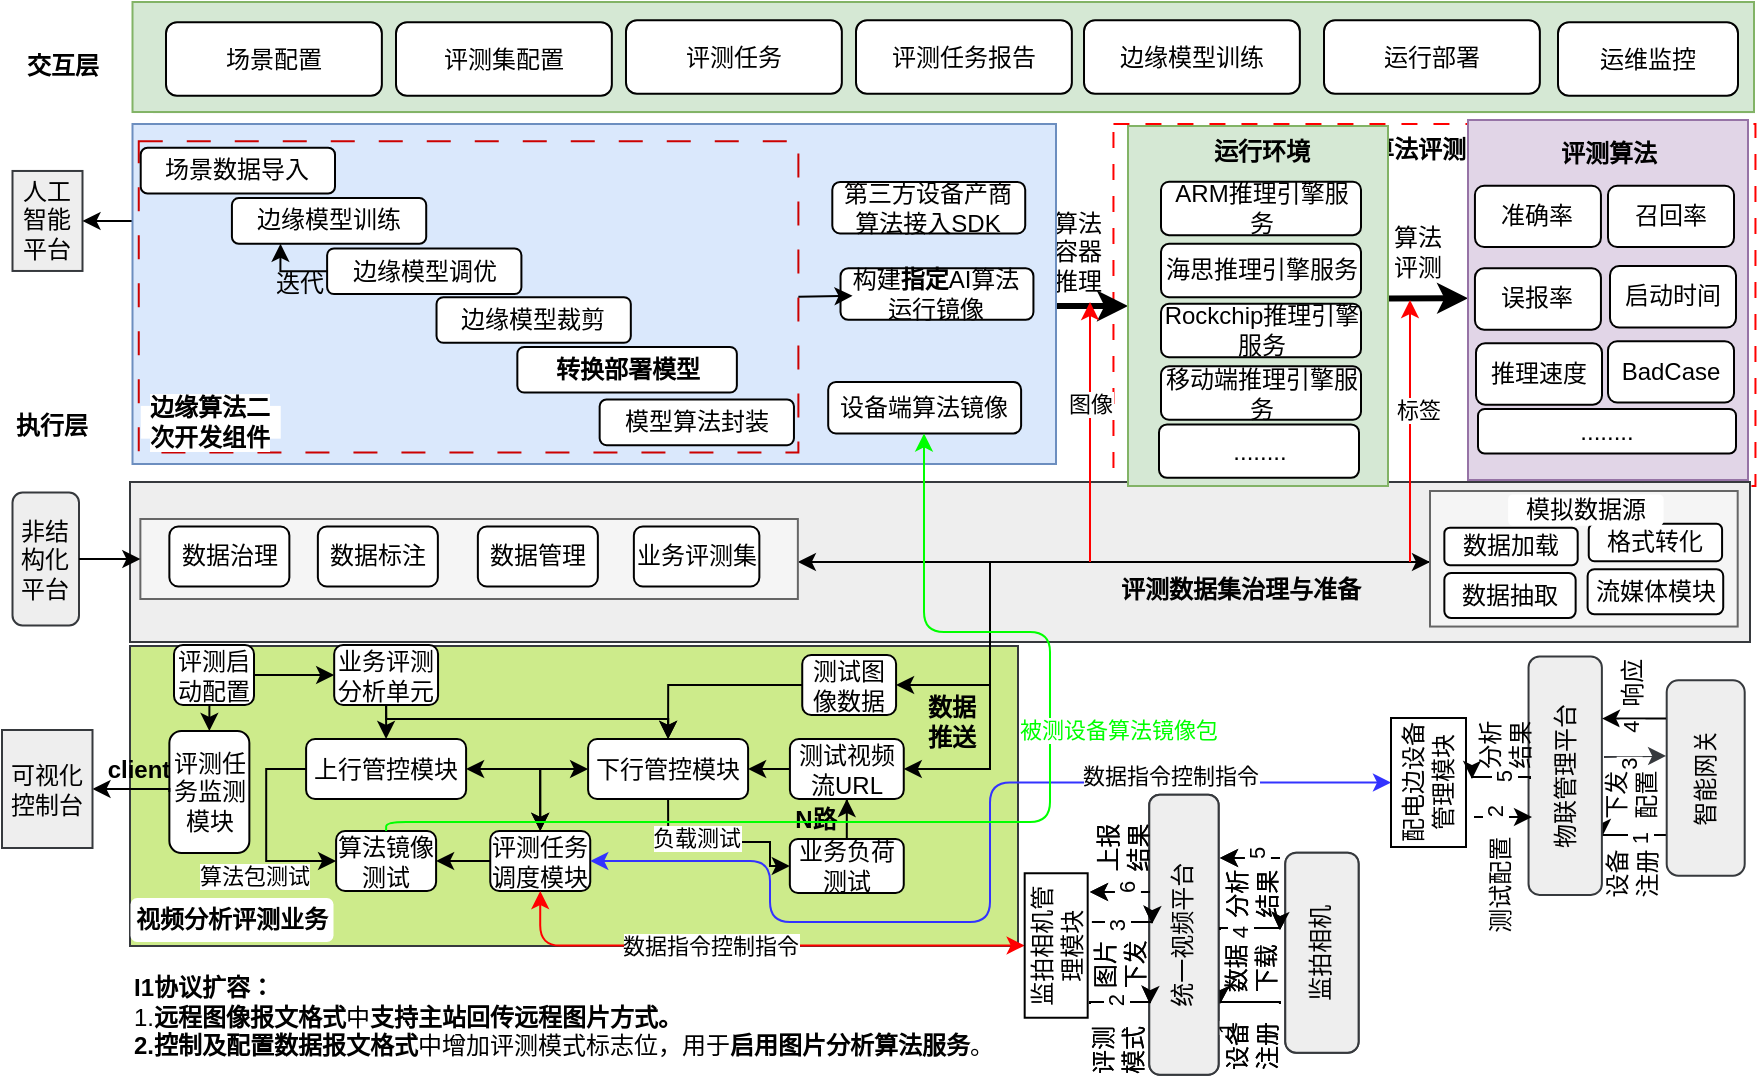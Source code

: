 <mxfile version="21.4.0" type="github">
  <diagram name="Page-1" id="BjMEe_yQTuDNnZiERD-y">
    <mxGraphModel dx="1091" dy="543" grid="1" gridSize="10" guides="1" tooltips="1" connect="1" arrows="1" fold="1" page="1" pageScale="1" pageWidth="827" pageHeight="1169" math="0" shadow="0">
      <root>
        <mxCell id="0" />
        <mxCell id="1" parent="0" />
        <mxCell id="9P_XUEUad1VfOH1WSr98-251" value="" style="group" vertex="1" connectable="0" parent="1">
          <mxGeometry x="16" y="40" width="876.73" height="539" as="geometry" />
        </mxCell>
        <mxCell id="9P_XUEUad1VfOH1WSr98-150" value="" style="rounded=0;whiteSpace=wrap;html=1;dashed=1;dashPattern=8 8;fillColor=none;strokeColor=#FF0000;gradientColor=#b3b3b3;container=0;" vertex="1" parent="9P_XUEUad1VfOH1WSr98-251">
          <mxGeometry x="555.73" y="61" width="321" height="181" as="geometry" />
        </mxCell>
        <mxCell id="9P_XUEUad1VfOH1WSr98-208" value="" style="rounded=0;whiteSpace=wrap;html=1;fillColor=#cdeb8b;strokeColor=#36393d;container=0;" vertex="1" parent="9P_XUEUad1VfOH1WSr98-251">
          <mxGeometry x="64" y="322" width="444" height="150" as="geometry" />
        </mxCell>
        <mxCell id="9P_XUEUad1VfOH1WSr98-152" value="&lt;b style=&quot;border-color: var(--border-color);&quot;&gt;执行层&lt;/b&gt;" style="rounded=0;whiteSpace=wrap;html=1;strokeColor=none;container=0;" vertex="1" parent="9P_XUEUad1VfOH1WSr98-251">
          <mxGeometry x="5.25" y="163" width="40" height="97" as="geometry" />
        </mxCell>
        <mxCell id="9P_XUEUad1VfOH1WSr98-4" value="" style="rounded=0;whiteSpace=wrap;html=1;fillColor=#eeeeee;strokeColor=#36393d;container=0;" vertex="1" parent="9P_XUEUad1VfOH1WSr98-251">
          <mxGeometry x="64" y="240" width="810" height="80" as="geometry" />
        </mxCell>
        <mxCell id="9P_XUEUad1VfOH1WSr98-5" value="" style="rounded=0;whiteSpace=wrap;html=1;fillColor=none;container=0;" vertex="1" parent="9P_XUEUad1VfOH1WSr98-251">
          <mxGeometry x="76" y="0.01" width="800" height="55" as="geometry" />
        </mxCell>
        <mxCell id="9P_XUEUad1VfOH1WSr98-6" value="&lt;b&gt;交互层&lt;/b&gt;" style="rounded=0;whiteSpace=wrap;html=1;strokeColor=none;container=0;" vertex="1" parent="9P_XUEUad1VfOH1WSr98-251">
          <mxGeometry x="5.25" y="9.17" width="51" height="45" as="geometry" />
        </mxCell>
        <mxCell id="9P_XUEUad1VfOH1WSr98-7" value="" style="group;fillColor=#d5e8d4;strokeColor=#82b366;container=0;" vertex="1" connectable="0" parent="9P_XUEUad1VfOH1WSr98-251">
          <mxGeometry x="65.25" width="810.75" height="55.01" as="geometry" />
        </mxCell>
        <mxCell id="9P_XUEUad1VfOH1WSr98-8" value="场景配置" style="rounded=1;whiteSpace=wrap;html=1;container=0;" vertex="1" parent="9P_XUEUad1VfOH1WSr98-251">
          <mxGeometry x="82.004" y="10.167" width="107.925" height="36.667" as="geometry" />
        </mxCell>
        <mxCell id="9P_XUEUad1VfOH1WSr98-9" value="评测集配置" style="rounded=1;whiteSpace=wrap;html=1;container=0;" vertex="1" parent="9P_XUEUad1VfOH1WSr98-251">
          <mxGeometry x="197.0" y="10.167" width="107.925" height="36.667" as="geometry" />
        </mxCell>
        <mxCell id="9P_XUEUad1VfOH1WSr98-10" value="评测任务" style="rounded=1;whiteSpace=wrap;html=1;container=0;" vertex="1" parent="9P_XUEUad1VfOH1WSr98-251">
          <mxGeometry x="311.996" y="9.167" width="107.925" height="36.667" as="geometry" />
        </mxCell>
        <mxCell id="9P_XUEUad1VfOH1WSr98-11" value="评测任务报告" style="rounded=1;whiteSpace=wrap;html=1;container=0;" vertex="1" parent="9P_XUEUad1VfOH1WSr98-251">
          <mxGeometry x="427.003" y="9.167" width="107.925" height="36.667" as="geometry" />
        </mxCell>
        <mxCell id="9P_XUEUad1VfOH1WSr98-12" value="运行部署" style="rounded=1;whiteSpace=wrap;html=1;container=0;" vertex="1" parent="9P_XUEUad1VfOH1WSr98-251">
          <mxGeometry x="661.003" y="9.167" width="107.925" height="36.667" as="geometry" />
        </mxCell>
        <mxCell id="9P_XUEUad1VfOH1WSr98-13" value="边缘模型训练" style="rounded=1;whiteSpace=wrap;html=1;container=0;" vertex="1" parent="9P_XUEUad1VfOH1WSr98-251">
          <mxGeometry x="541.003" y="9.167" width="107.925" height="36.667" as="geometry" />
        </mxCell>
        <mxCell id="9P_XUEUad1VfOH1WSr98-14" value="运维监控" style="rounded=1;whiteSpace=wrap;html=1;container=0;" vertex="1" parent="9P_XUEUad1VfOH1WSr98-251">
          <mxGeometry x="778" y="10.17" width="90" height="36.67" as="geometry" />
        </mxCell>
        <mxCell id="9P_XUEUad1VfOH1WSr98-25" value="" style="group;fillColor=#d5e8d4;strokeColor=#82b366;fillStyle=auto;movable=1;resizable=1;rotatable=1;deletable=1;editable=1;locked=0;connectable=1;container=0;" vertex="1" connectable="0" parent="9P_XUEUad1VfOH1WSr98-251">
          <mxGeometry x="733" y="59" width="140" height="180" as="geometry" />
        </mxCell>
        <mxCell id="9P_XUEUad1VfOH1WSr98-35" value="" style="endArrow=classic;html=1;rounded=0;entryX=0;entryY=0.445;entryDx=0;entryDy=0;strokeWidth=3;entryPerimeter=0;exitX=0.998;exitY=0.429;exitDx=0;exitDy=0;exitPerimeter=0;" edge="1" parent="9P_XUEUad1VfOH1WSr98-251">
          <mxGeometry width="50" height="50" relative="1" as="geometry">
            <mxPoint x="692.74" y="148.22" as="sourcePoint" />
            <mxPoint x="733" y="148.1" as="targetPoint" />
          </mxGeometry>
        </mxCell>
        <mxCell id="9P_XUEUad1VfOH1WSr98-36" value="" style="endArrow=classic;html=1;rounded=0;entryX=0;entryY=0.5;entryDx=0;entryDy=0;strokeWidth=3;" edge="1" parent="9P_XUEUad1VfOH1WSr98-251" target="9P_XUEUad1VfOH1WSr98-18">
          <mxGeometry width="50" height="50" relative="1" as="geometry">
            <mxPoint x="523" y="152" as="sourcePoint" />
            <mxPoint x="563" y="145.71" as="targetPoint" />
          </mxGeometry>
        </mxCell>
        <mxCell id="9P_XUEUad1VfOH1WSr98-54" value="算法评测" style="text;html=1;strokeColor=none;fillColor=none;align=center;verticalAlign=middle;whiteSpace=wrap;rounded=0;container=0;" vertex="1" parent="9P_XUEUad1VfOH1WSr98-251">
          <mxGeometry x="693" y="110" width="30" height="29" as="geometry" />
        </mxCell>
        <mxCell id="9P_XUEUad1VfOH1WSr98-56" value="人工智能平台" style="rounded=0;whiteSpace=wrap;html=1;fillColor=#eeeeee;strokeColor=#36393d;container=0;" vertex="1" parent="9P_XUEUad1VfOH1WSr98-251">
          <mxGeometry x="5.25" y="84.48" width="35" height="50" as="geometry" />
        </mxCell>
        <mxCell id="9P_XUEUad1VfOH1WSr98-57" style="edgeStyle=orthogonalEdgeStyle;rounded=0;orthogonalLoop=1;jettySize=auto;html=1;exitX=0;exitY=0.5;exitDx=0;exitDy=0;startArrow=classic;startFill=1;" edge="1" parent="9P_XUEUad1VfOH1WSr98-251" source="9P_XUEUad1VfOH1WSr98-42" target="9P_XUEUad1VfOH1WSr98-56">
          <mxGeometry relative="1" as="geometry" />
        </mxCell>
        <mxCell id="9P_XUEUad1VfOH1WSr98-58" value="视频分析评测业务" style="rounded=1;whiteSpace=wrap;html=1;strokeColor=none;fontStyle=1;container=0;" vertex="1" parent="9P_XUEUad1VfOH1WSr98-251">
          <mxGeometry x="64.25" y="448" width="101.5" height="22" as="geometry" />
        </mxCell>
        <mxCell id="9P_XUEUad1VfOH1WSr98-77" value="测试图像数据" style="rounded=1;whiteSpace=wrap;html=1;container=0;" vertex="1" parent="9P_XUEUad1VfOH1WSr98-251">
          <mxGeometry x="400.12" y="326.5" width="46.92" height="30" as="geometry" />
        </mxCell>
        <mxCell id="9P_XUEUad1VfOH1WSr98-78" value="测试视频流URL" style="rounded=1;whiteSpace=wrap;html=1;container=0;" vertex="1" parent="9P_XUEUad1VfOH1WSr98-251">
          <mxGeometry x="393.96" y="368.5" width="56.92" height="30" as="geometry" />
        </mxCell>
        <mxCell id="9P_XUEUad1VfOH1WSr98-79" value="业务评测分析单元" style="rounded=1;whiteSpace=wrap;html=1;container=0;" vertex="1" parent="9P_XUEUad1VfOH1WSr98-251">
          <mxGeometry x="166.09" y="321.5" width="51.93" height="30" as="geometry" />
        </mxCell>
        <mxCell id="9P_XUEUad1VfOH1WSr98-80" value="上行管控模块" style="rounded=1;whiteSpace=wrap;html=1;container=0;" vertex="1" parent="9P_XUEUad1VfOH1WSr98-251">
          <mxGeometry x="152.05" y="368.5" width="80" height="30" as="geometry" />
        </mxCell>
        <mxCell id="9P_XUEUad1VfOH1WSr98-81" style="edgeStyle=orthogonalEdgeStyle;rounded=0;orthogonalLoop=1;jettySize=auto;html=1;exitX=0.5;exitY=1;exitDx=0;exitDy=0;entryX=0.5;entryY=0;entryDx=0;entryDy=0;" edge="1" parent="9P_XUEUad1VfOH1WSr98-251" source="9P_XUEUad1VfOH1WSr98-79" target="9P_XUEUad1VfOH1WSr98-80">
          <mxGeometry relative="1" as="geometry" />
        </mxCell>
        <mxCell id="9P_XUEUad1VfOH1WSr98-82" value="下行管控模块" style="rounded=1;whiteSpace=wrap;html=1;container=0;" vertex="1" parent="9P_XUEUad1VfOH1WSr98-251">
          <mxGeometry x="293.05" y="368.5" width="80" height="30" as="geometry" />
        </mxCell>
        <mxCell id="9P_XUEUad1VfOH1WSr98-83" style="edgeStyle=orthogonalEdgeStyle;rounded=0;orthogonalLoop=1;jettySize=auto;html=1;exitX=0;exitY=0.5;exitDx=0;exitDy=0;entryX=0.5;entryY=0;entryDx=0;entryDy=0;" edge="1" parent="9P_XUEUad1VfOH1WSr98-251" source="9P_XUEUad1VfOH1WSr98-77" target="9P_XUEUad1VfOH1WSr98-82">
          <mxGeometry relative="1" as="geometry" />
        </mxCell>
        <mxCell id="9P_XUEUad1VfOH1WSr98-84" style="edgeStyle=orthogonalEdgeStyle;rounded=0;orthogonalLoop=1;jettySize=auto;html=1;entryX=1;entryY=0.5;entryDx=0;entryDy=0;" edge="1" parent="9P_XUEUad1VfOH1WSr98-251" source="9P_XUEUad1VfOH1WSr98-78" target="9P_XUEUad1VfOH1WSr98-82">
          <mxGeometry relative="1" as="geometry" />
        </mxCell>
        <mxCell id="9P_XUEUad1VfOH1WSr98-85" style="edgeStyle=orthogonalEdgeStyle;rounded=0;orthogonalLoop=1;jettySize=auto;html=1;entryX=0.5;entryY=0;entryDx=0;entryDy=0;exitX=0.5;exitY=1;exitDx=0;exitDy=0;" edge="1" parent="9P_XUEUad1VfOH1WSr98-251" source="9P_XUEUad1VfOH1WSr98-79" target="9P_XUEUad1VfOH1WSr98-82">
          <mxGeometry relative="1" as="geometry">
            <mxPoint x="176.12" y="348.5" as="sourcePoint" />
            <Array as="points">
              <mxPoint x="192.12" y="358.5" />
              <mxPoint x="333.12" y="358.5" />
            </Array>
          </mxGeometry>
        </mxCell>
        <mxCell id="9P_XUEUad1VfOH1WSr98-88" value="评测任务调度模块" style="rounded=1;whiteSpace=wrap;html=1;container=0;" vertex="1" parent="9P_XUEUad1VfOH1WSr98-251">
          <mxGeometry x="244.12" y="414.5" width="50" height="30" as="geometry" />
        </mxCell>
        <mxCell id="9P_XUEUad1VfOH1WSr98-89" style="edgeStyle=orthogonalEdgeStyle;rounded=0;orthogonalLoop=1;jettySize=auto;html=1;exitX=1;exitY=0.5;exitDx=0;exitDy=0;entryX=0.5;entryY=0;entryDx=0;entryDy=0;startArrow=classic;startFill=1;" edge="1" parent="9P_XUEUad1VfOH1WSr98-251" source="9P_XUEUad1VfOH1WSr98-80" target="9P_XUEUad1VfOH1WSr98-88">
          <mxGeometry relative="1" as="geometry" />
        </mxCell>
        <mxCell id="9P_XUEUad1VfOH1WSr98-90" style="edgeStyle=orthogonalEdgeStyle;rounded=0;orthogonalLoop=1;jettySize=auto;html=1;exitX=0;exitY=0.5;exitDx=0;exitDy=0;entryX=0.5;entryY=0;entryDx=0;entryDy=0;startArrow=classic;startFill=1;" edge="1" parent="9P_XUEUad1VfOH1WSr98-251" source="9P_XUEUad1VfOH1WSr98-82" target="9P_XUEUad1VfOH1WSr98-88">
          <mxGeometry relative="1" as="geometry">
            <mxPoint x="264.12" y="398.5" as="targetPoint" />
          </mxGeometry>
        </mxCell>
        <mxCell id="9P_XUEUad1VfOH1WSr98-91" style="edgeStyle=orthogonalEdgeStyle;rounded=0;orthogonalLoop=1;jettySize=auto;html=1;entryX=0;entryY=0.5;entryDx=0;entryDy=0;" edge="1" parent="9P_XUEUad1VfOH1WSr98-251" source="9P_XUEUad1VfOH1WSr98-92" target="9P_XUEUad1VfOH1WSr98-79">
          <mxGeometry relative="1" as="geometry" />
        </mxCell>
        <mxCell id="9P_XUEUad1VfOH1WSr98-92" value="评测启动配置" style="rounded=1;whiteSpace=wrap;html=1;container=0;" vertex="1" parent="9P_XUEUad1VfOH1WSr98-251">
          <mxGeometry x="86" y="321.5" width="40" height="30" as="geometry" />
        </mxCell>
        <mxCell id="9P_XUEUad1VfOH1WSr98-102" value="&lt;b&gt;数据推送&lt;/b&gt;" style="text;html=1;strokeColor=none;fillColor=none;align=center;verticalAlign=middle;whiteSpace=wrap;rounded=0;container=0;" vertex="1" parent="9P_XUEUad1VfOH1WSr98-251">
          <mxGeometry x="460.63" y="344.5" width="28" height="30" as="geometry" />
        </mxCell>
        <mxCell id="9P_XUEUad1VfOH1WSr98-103" style="edgeStyle=orthogonalEdgeStyle;rounded=0;orthogonalLoop=1;jettySize=auto;html=1;exitX=1;exitY=0.5;exitDx=0;exitDy=0;entryX=1;entryY=0.5;entryDx=0;entryDy=0;" edge="1" parent="9P_XUEUad1VfOH1WSr98-251" source="9P_XUEUad1VfOH1WSr98-80" target="9P_XUEUad1VfOH1WSr98-80">
          <mxGeometry relative="1" as="geometry" />
        </mxCell>
        <mxCell id="9P_XUEUad1VfOH1WSr98-106" style="edgeStyle=orthogonalEdgeStyle;rounded=0;orthogonalLoop=1;jettySize=auto;html=1;entryX=0.5;entryY=1;entryDx=0;entryDy=0;" edge="1" parent="9P_XUEUad1VfOH1WSr98-251" source="9P_XUEUad1VfOH1WSr98-107" target="9P_XUEUad1VfOH1WSr98-78">
          <mxGeometry relative="1" as="geometry" />
        </mxCell>
        <mxCell id="9P_XUEUad1VfOH1WSr98-107" value="业务负荷测试" style="rounded=1;whiteSpace=wrap;html=1;container=0;" vertex="1" parent="9P_XUEUad1VfOH1WSr98-251">
          <mxGeometry x="393.92" y="418.5" width="56.96" height="27" as="geometry" />
        </mxCell>
        <mxCell id="9P_XUEUad1VfOH1WSr98-244" style="edgeStyle=orthogonalEdgeStyle;rounded=0;orthogonalLoop=1;jettySize=auto;html=1;exitX=0.5;exitY=1;exitDx=0;exitDy=0;entryX=0;entryY=0.5;entryDx=0;entryDy=0;" edge="1" parent="9P_XUEUad1VfOH1WSr98-251" source="9P_XUEUad1VfOH1WSr98-82" target="9P_XUEUad1VfOH1WSr98-107">
          <mxGeometry relative="1" as="geometry">
            <Array as="points">
              <mxPoint x="333" y="420" />
              <mxPoint x="384" y="420" />
              <mxPoint x="384" y="432" />
            </Array>
          </mxGeometry>
        </mxCell>
        <mxCell id="9P_XUEUad1VfOH1WSr98-245" value="负载测试" style="edgeLabel;html=1;align=center;verticalAlign=middle;resizable=0;points=[];container=0;" vertex="1" connectable="0" parent="9P_XUEUad1VfOH1WSr98-244">
          <mxGeometry x="-0.226" relative="1" as="geometry">
            <mxPoint x="-1" y="-2" as="offset" />
          </mxGeometry>
        </mxCell>
        <mxCell id="9P_XUEUad1VfOH1WSr98-108" value="&lt;b&gt;N路&lt;/b&gt;" style="text;html=1;strokeColor=none;fillColor=none;align=center;verticalAlign=middle;whiteSpace=wrap;rounded=0;container=0;" vertex="1" parent="9P_XUEUad1VfOH1WSr98-251">
          <mxGeometry x="391.92" y="400.5" width="30" height="16" as="geometry" />
        </mxCell>
        <mxCell id="9P_XUEUad1VfOH1WSr98-109" value="评测任务监测模块" style="rounded=1;whiteSpace=wrap;html=1;container=0;" vertex="1" parent="9P_XUEUad1VfOH1WSr98-251">
          <mxGeometry x="83.68" y="364.5" width="40" height="61" as="geometry" />
        </mxCell>
        <mxCell id="9P_XUEUad1VfOH1WSr98-110" style="edgeStyle=orthogonalEdgeStyle;rounded=0;orthogonalLoop=1;jettySize=auto;html=1;exitX=0.5;exitY=1;exitDx=0;exitDy=0;entryX=0.5;entryY=0;entryDx=0;entryDy=0;" edge="1" parent="9P_XUEUad1VfOH1WSr98-251" source="9P_XUEUad1VfOH1WSr98-92" target="9P_XUEUad1VfOH1WSr98-109">
          <mxGeometry relative="1" as="geometry" />
        </mxCell>
        <mxCell id="9P_XUEUad1VfOH1WSr98-111" style="edgeStyle=orthogonalEdgeStyle;rounded=0;orthogonalLoop=1;jettySize=auto;html=1;exitX=1;exitY=0.5;exitDx=0;exitDy=0;entryX=0;entryY=0.5;entryDx=0;entryDy=0;startArrow=classic;startFill=1;endArrow=none;endFill=0;" edge="1" parent="9P_XUEUad1VfOH1WSr98-251" source="9P_XUEUad1VfOH1WSr98-112" target="9P_XUEUad1VfOH1WSr98-109">
          <mxGeometry relative="1" as="geometry" />
        </mxCell>
        <mxCell id="9P_XUEUad1VfOH1WSr98-112" value="可视化控制台" style="rounded=0;whiteSpace=wrap;html=1;fillColor=#eeeeee;strokeColor=#36393d;container=0;" vertex="1" parent="9P_XUEUad1VfOH1WSr98-251">
          <mxGeometry y="364" width="45.25" height="59" as="geometry" />
        </mxCell>
        <mxCell id="9P_XUEUad1VfOH1WSr98-113" value="&lt;b&gt;client&lt;/b&gt;" style="text;html=1;strokeColor=none;fillColor=none;align=center;verticalAlign=middle;whiteSpace=wrap;rounded=0;container=0;" vertex="1" parent="9P_XUEUad1VfOH1WSr98-251">
          <mxGeometry x="57" y="374.5" width="23" height="18" as="geometry" />
        </mxCell>
        <mxCell id="9P_XUEUad1VfOH1WSr98-115" value="非结构化平台" style="rounded=1;whiteSpace=wrap;html=1;fillColor=#eeeeee;strokeColor=#36393d;container=0;" vertex="1" parent="9P_XUEUad1VfOH1WSr98-251">
          <mxGeometry x="5.25" y="245.25" width="33.25" height="66.5" as="geometry" />
        </mxCell>
        <mxCell id="9P_XUEUad1VfOH1WSr98-173" style="edgeStyle=orthogonalEdgeStyle;rounded=0;orthogonalLoop=1;jettySize=auto;html=1;startArrow=classic;startFill=1;" edge="1" parent="9P_XUEUad1VfOH1WSr98-251" source="9P_XUEUad1VfOH1WSr98-116">
          <mxGeometry relative="1" as="geometry">
            <mxPoint x="714" y="280" as="targetPoint" />
            <Array as="points">
              <mxPoint x="714" y="280" />
            </Array>
          </mxGeometry>
        </mxCell>
        <mxCell id="9P_XUEUad1VfOH1WSr98-116" value="" style="rounded=0;whiteSpace=wrap;html=1;fillColor=#f5f5f5;fontColor=#333333;strokeColor=#666666;container=0;" vertex="1" parent="9P_XUEUad1VfOH1WSr98-251">
          <mxGeometry x="69.18" y="258.5" width="328.75" height="40" as="geometry" />
        </mxCell>
        <mxCell id="9P_XUEUad1VfOH1WSr98-168" style="edgeStyle=orthogonalEdgeStyle;rounded=0;orthogonalLoop=1;jettySize=auto;html=1;entryX=0;entryY=0.5;entryDx=0;entryDy=0;" edge="1" parent="9P_XUEUad1VfOH1WSr98-251" source="9P_XUEUad1VfOH1WSr98-115" target="9P_XUEUad1VfOH1WSr98-116">
          <mxGeometry relative="1" as="geometry" />
        </mxCell>
        <mxCell id="9P_XUEUad1VfOH1WSr98-118" value="数据治理" style="rounded=1;whiteSpace=wrap;html=1;strokeColor=default;container=0;" vertex="1" parent="9P_XUEUad1VfOH1WSr98-251">
          <mxGeometry x="83.68" y="262.25" width="60" height="30" as="geometry" />
        </mxCell>
        <mxCell id="9P_XUEUad1VfOH1WSr98-119" value="数据标注" style="rounded=1;whiteSpace=wrap;html=1;strokeColor=default;container=0;" vertex="1" parent="9P_XUEUad1VfOH1WSr98-251">
          <mxGeometry x="157.93" y="262.25" width="60" height="30" as="geometry" />
        </mxCell>
        <mxCell id="9P_XUEUad1VfOH1WSr98-120" value="业务评测集" style="rounded=1;whiteSpace=wrap;html=1;strokeColor=default;container=0;" vertex="1" parent="9P_XUEUad1VfOH1WSr98-251">
          <mxGeometry x="315.93" y="262.25" width="62.75" height="30" as="geometry" />
        </mxCell>
        <mxCell id="9P_XUEUad1VfOH1WSr98-121" value="数据管理" style="rounded=1;whiteSpace=wrap;html=1;strokeColor=default;container=0;" vertex="1" parent="9P_XUEUad1VfOH1WSr98-251">
          <mxGeometry x="237.93" y="262.25" width="60" height="30" as="geometry" />
        </mxCell>
        <mxCell id="9P_XUEUad1VfOH1WSr98-122" value="算法容器推理" style="text;html=1;strokeColor=none;fillColor=none;align=center;verticalAlign=middle;whiteSpace=wrap;rounded=0;container=0;" vertex="1" parent="9P_XUEUad1VfOH1WSr98-251">
          <mxGeometry x="523" y="110" width="30" height="29" as="geometry" />
        </mxCell>
        <mxCell id="9P_XUEUad1VfOH1WSr98-141" value="&lt;br style=&quot;border-color: var(--border-color); font-size: 11px;&quot;&gt;&lt;b&gt;I1协议扩容：&lt;br&gt;&lt;/b&gt;1.&lt;b&gt;远程图像报文格式&lt;/b&gt;中&lt;b&gt;支持主站回传远程图片方式。&lt;br&gt;2.控制及配置数据报文格式&lt;/b&gt;中增加评测模式标志位，用于&lt;b&gt;启用图片分析算法服务&lt;/b&gt;。" style="text;html=1;strokeColor=none;fillColor=none;align=left;verticalAlign=middle;whiteSpace=wrap;rounded=0;container=0;" vertex="1" parent="9P_XUEUad1VfOH1WSr98-251">
          <mxGeometry x="64" y="480" width="447" height="40" as="geometry" />
        </mxCell>
        <mxCell id="9P_XUEUad1VfOH1WSr98-151" value="算法评测" style="rounded=1;whiteSpace=wrap;html=1;strokeColor=none;fontStyle=1;container=0;" vertex="1" parent="9P_XUEUad1VfOH1WSr98-251">
          <mxGeometry x="662" y="63.48" width="92" height="21" as="geometry" />
        </mxCell>
        <mxCell id="9P_XUEUad1VfOH1WSr98-175" value="&lt;b&gt;评测数据集治理与准备&lt;/b&gt;" style="text;html=1;strokeColor=none;fillColor=none;align=center;verticalAlign=middle;whiteSpace=wrap;rounded=0;container=0;" vertex="1" parent="9P_XUEUad1VfOH1WSr98-251">
          <mxGeometry x="553" y="279" width="133" height="30.5" as="geometry" />
        </mxCell>
        <mxCell id="9P_XUEUad1VfOH1WSr98-177" style="edgeStyle=orthogonalEdgeStyle;rounded=0;orthogonalLoop=1;jettySize=auto;html=1;" edge="1" parent="9P_XUEUad1VfOH1WSr98-251" target="9P_XUEUad1VfOH1WSr98-77">
          <mxGeometry relative="1" as="geometry">
            <mxPoint x="704" y="280" as="sourcePoint" />
            <Array as="points">
              <mxPoint x="714" y="280" />
              <mxPoint x="494" y="280" />
              <mxPoint x="494" y="335" />
            </Array>
          </mxGeometry>
        </mxCell>
        <mxCell id="9P_XUEUad1VfOH1WSr98-179" style="edgeStyle=orthogonalEdgeStyle;rounded=0;orthogonalLoop=1;jettySize=auto;html=1;entryX=1;entryY=0.5;entryDx=0;entryDy=0;" edge="1" parent="9P_XUEUad1VfOH1WSr98-251" source="9P_XUEUad1VfOH1WSr98-4" target="9P_XUEUad1VfOH1WSr98-78">
          <mxGeometry relative="1" as="geometry">
            <mxPoint x="714" y="280" as="sourcePoint" />
            <Array as="points">
              <mxPoint x="494" y="383" />
            </Array>
          </mxGeometry>
        </mxCell>
        <mxCell id="9P_XUEUad1VfOH1WSr98-212" value="" style="endArrow=classic;html=1;rounded=0;strokeColor=#FF0000;" edge="1" parent="9P_XUEUad1VfOH1WSr98-251">
          <mxGeometry width="50" height="50" relative="1" as="geometry">
            <mxPoint x="544" y="280" as="sourcePoint" />
            <mxPoint x="544" y="150" as="targetPoint" />
          </mxGeometry>
        </mxCell>
        <mxCell id="9P_XUEUad1VfOH1WSr98-226" value="图像" style="edgeLabel;html=1;align=center;verticalAlign=middle;resizable=0;points=[];container=0;" vertex="1" connectable="0" parent="9P_XUEUad1VfOH1WSr98-212">
          <mxGeometry x="0.217" relative="1" as="geometry">
            <mxPoint as="offset" />
          </mxGeometry>
        </mxCell>
        <mxCell id="9P_XUEUad1VfOH1WSr98-223" value="" style="endArrow=classic;html=1;rounded=0;strokeColor=#FF0000;" edge="1" parent="9P_XUEUad1VfOH1WSr98-251">
          <mxGeometry width="50" height="50" relative="1" as="geometry">
            <mxPoint x="704" y="280" as="sourcePoint" />
            <mxPoint x="704" y="149" as="targetPoint" />
          </mxGeometry>
        </mxCell>
        <mxCell id="9P_XUEUad1VfOH1WSr98-225" value="标签" style="edgeLabel;html=1;align=center;verticalAlign=middle;resizable=0;points=[];container=0;" vertex="1" connectable="0" parent="9P_XUEUad1VfOH1WSr98-223">
          <mxGeometry x="0.419" relative="1" as="geometry">
            <mxPoint x="4" y="17" as="offset" />
          </mxGeometry>
        </mxCell>
        <mxCell id="9P_XUEUad1VfOH1WSr98-232" style="edgeStyle=orthogonalEdgeStyle;rounded=1;orthogonalLoop=1;jettySize=auto;html=1;exitX=0.5;exitY=0;exitDx=0;exitDy=0;entryX=0.5;entryY=1;entryDx=0;entryDy=0;startArrow=classic;startFill=1;strokeColor=#FF0000;" edge="1" parent="9P_XUEUad1VfOH1WSr98-251" source="9P_XUEUad1VfOH1WSr98-169" target="9P_XUEUad1VfOH1WSr98-88">
          <mxGeometry relative="1" as="geometry" />
        </mxCell>
        <mxCell id="9P_XUEUad1VfOH1WSr98-248" value="数据指令控制指令" style="edgeLabel;html=1;align=center;verticalAlign=middle;resizable=0;points=[];container=0;" vertex="1" connectable="0" parent="9P_XUEUad1VfOH1WSr98-232">
          <mxGeometry x="-0.015" y="2" relative="1" as="geometry">
            <mxPoint x="-25" y="-2" as="offset" />
          </mxGeometry>
        </mxCell>
        <mxCell id="9P_XUEUad1VfOH1WSr98-233" style="edgeStyle=orthogonalEdgeStyle;rounded=1;orthogonalLoop=1;jettySize=auto;html=1;exitX=0.5;exitY=0;exitDx=0;exitDy=0;entryX=1;entryY=0.5;entryDx=0;entryDy=0;startArrow=classic;startFill=1;strokeColor=#3333FF;" edge="1" parent="9P_XUEUad1VfOH1WSr98-251" source="9P_XUEUad1VfOH1WSr98-170" target="9P_XUEUad1VfOH1WSr98-88">
          <mxGeometry relative="1" as="geometry">
            <Array as="points">
              <mxPoint x="494" y="390" />
              <mxPoint x="494" y="460" />
              <mxPoint x="384" y="460" />
              <mxPoint x="384" y="430" />
            </Array>
          </mxGeometry>
        </mxCell>
        <mxCell id="9P_XUEUad1VfOH1WSr98-234" value="算法镜像测试" style="rounded=1;whiteSpace=wrap;html=1;container=0;" vertex="1" parent="9P_XUEUad1VfOH1WSr98-251">
          <mxGeometry x="167.05" y="414.5" width="50" height="30" as="geometry" />
        </mxCell>
        <mxCell id="9P_XUEUad1VfOH1WSr98-243" style="edgeStyle=orthogonalEdgeStyle;rounded=0;orthogonalLoop=1;jettySize=auto;html=1;exitX=0;exitY=0.5;exitDx=0;exitDy=0;entryX=0;entryY=0.5;entryDx=0;entryDy=0;" edge="1" parent="9P_XUEUad1VfOH1WSr98-251" source="9P_XUEUad1VfOH1WSr98-80" target="9P_XUEUad1VfOH1WSr98-234">
          <mxGeometry relative="1" as="geometry" />
        </mxCell>
        <mxCell id="9P_XUEUad1VfOH1WSr98-246" value="算法包测试" style="edgeLabel;html=1;align=center;verticalAlign=middle;resizable=0;points=[];container=0;" vertex="1" connectable="0" parent="9P_XUEUad1VfOH1WSr98-243">
          <mxGeometry x="-0.033" relative="1" as="geometry">
            <mxPoint x="-6" y="24" as="offset" />
          </mxGeometry>
        </mxCell>
        <mxCell id="9P_XUEUad1VfOH1WSr98-249" value="数据指令控制指令" style="edgeLabel;html=1;align=center;verticalAlign=middle;resizable=0;points=[];container=0;" vertex="1" connectable="0" parent="9P_XUEUad1VfOH1WSr98-251">
          <mxGeometry x="583.999" y="386.497" as="geometry" />
        </mxCell>
        <mxCell id="9P_XUEUad1VfOH1WSr98-235" style="edgeStyle=orthogonalEdgeStyle;rounded=0;orthogonalLoop=1;jettySize=auto;html=1;exitX=0;exitY=0.5;exitDx=0;exitDy=0;" edge="1" parent="9P_XUEUad1VfOH1WSr98-251" source="9P_XUEUad1VfOH1WSr98-88" target="9P_XUEUad1VfOH1WSr98-234">
          <mxGeometry relative="1" as="geometry" />
        </mxCell>
        <mxCell id="9P_XUEUad1VfOH1WSr98-18" value="" style="rounded=0;whiteSpace=wrap;html=1;fillColor=#d5e8d4;strokeColor=#82b366;container=0;" vertex="1" parent="9P_XUEUad1VfOH1WSr98-251">
          <mxGeometry x="563" y="62" width="130" height="180" as="geometry" />
        </mxCell>
        <mxCell id="9P_XUEUad1VfOH1WSr98-19" value="海思推理引擎服务" style="rounded=1;whiteSpace=wrap;html=1;container=0;" vertex="1" parent="9P_XUEUad1VfOH1WSr98-251">
          <mxGeometry x="579.5" y="120.916" width="100.0" height="26.684" as="geometry" />
        </mxCell>
        <mxCell id="9P_XUEUad1VfOH1WSr98-20" value="ARM推理引擎服务" style="rounded=1;whiteSpace=wrap;html=1;container=0;" vertex="1" parent="9P_XUEUad1VfOH1WSr98-251">
          <mxGeometry x="579.5" y="89.895" width="100.0" height="26.684" as="geometry" />
        </mxCell>
        <mxCell id="9P_XUEUad1VfOH1WSr98-21" value="Rockchip推理引擎服务" style="rounded=1;whiteSpace=wrap;html=1;container=0;" vertex="1" parent="9P_XUEUad1VfOH1WSr98-251">
          <mxGeometry x="579.5" y="150.937" width="100.0" height="26.684" as="geometry" />
        </mxCell>
        <mxCell id="9P_XUEUad1VfOH1WSr98-22" value="移动端推理引擎服务" style="rounded=1;whiteSpace=wrap;html=1;container=0;" vertex="1" parent="9P_XUEUad1VfOH1WSr98-251">
          <mxGeometry x="579.5" y="182.179" width="100.0" height="26.684" as="geometry" />
        </mxCell>
        <mxCell id="9P_XUEUad1VfOH1WSr98-23" value="........" style="rounded=1;whiteSpace=wrap;html=1;container=0;" vertex="1" parent="9P_XUEUad1VfOH1WSr98-251">
          <mxGeometry x="578.5" y="211.2" width="100.0" height="26.684" as="geometry" />
        </mxCell>
        <mxCell id="9P_XUEUad1VfOH1WSr98-24" value="&lt;b&gt;运行环境&lt;/b&gt;" style="text;html=1;strokeColor=none;fillColor=none;align=center;verticalAlign=middle;whiteSpace=wrap;rounded=0;container=0;movable=1;resizable=1;rotatable=1;deletable=1;editable=1;locked=0;connectable=1;" vertex="1" parent="9P_XUEUad1VfOH1WSr98-251">
          <mxGeometry x="593.62" y="59.89" width="71.75" height="30" as="geometry" />
        </mxCell>
        <mxCell id="9P_XUEUad1VfOH1WSr98-26" value="" style="group;fillColor=#e1d5e7;strokeColor=#9673a6;container=0;movable=1;resizable=1;rotatable=1;deletable=1;editable=1;locked=0;connectable=1;" vertex="1" connectable="0" parent="9P_XUEUad1VfOH1WSr98-251">
          <mxGeometry x="733" y="59" width="140" height="180" as="geometry" />
        </mxCell>
        <mxCell id="9P_XUEUad1VfOH1WSr98-27" value="&lt;b&gt;评测算法&lt;/b&gt;" style="text;html=1;strokeColor=none;fillColor=none;align=center;verticalAlign=middle;whiteSpace=wrap;rounded=0;container=0;movable=1;resizable=1;rotatable=1;deletable=1;editable=1;locked=0;connectable=1;" vertex="1" parent="9P_XUEUad1VfOH1WSr98-251">
          <mxGeometry x="764.75" y="60.059" width="76.5" height="31.765" as="geometry" />
        </mxCell>
        <mxCell id="9P_XUEUad1VfOH1WSr98-28" value="准确率" style="rounded=1;whiteSpace=wrap;html=1;container=0;movable=1;resizable=1;rotatable=1;deletable=1;editable=1;locked=0;connectable=1;" vertex="1" parent="9P_XUEUad1VfOH1WSr98-251">
          <mxGeometry x="736.47" y="91.824" width="63" height="30.706" as="geometry" />
        </mxCell>
        <mxCell id="9P_XUEUad1VfOH1WSr98-29" value="........" style="rounded=1;whiteSpace=wrap;html=1;container=0;movable=1;resizable=1;rotatable=1;deletable=1;editable=1;locked=0;connectable=1;" vertex="1" parent="9P_XUEUad1VfOH1WSr98-251">
          <mxGeometry x="738" y="203.455" width="129" height="22.235" as="geometry" />
        </mxCell>
        <mxCell id="9P_XUEUad1VfOH1WSr98-30" value="召回率" style="rounded=1;whiteSpace=wrap;html=1;container=0;movable=1;resizable=1;rotatable=1;deletable=1;editable=1;locked=0;connectable=1;" vertex="1" parent="9P_XUEUad1VfOH1WSr98-251">
          <mxGeometry x="803" y="91.824" width="63" height="30.706" as="geometry" />
        </mxCell>
        <mxCell id="9P_XUEUad1VfOH1WSr98-31" value="误报率" style="rounded=1;whiteSpace=wrap;html=1;container=0;movable=1;resizable=1;rotatable=1;deletable=1;editable=1;locked=0;connectable=1;" vertex="1" parent="9P_XUEUad1VfOH1WSr98-251">
          <mxGeometry x="736.47" y="133.118" width="63" height="30.706" as="geometry" />
        </mxCell>
        <mxCell id="9P_XUEUad1VfOH1WSr98-32" value="启动时间" style="rounded=1;whiteSpace=wrap;html=1;container=0;movable=1;resizable=1;rotatable=1;deletable=1;editable=1;locked=0;connectable=1;" vertex="1" parent="9P_XUEUad1VfOH1WSr98-251">
          <mxGeometry x="804" y="132.059" width="63" height="30.706" as="geometry" />
        </mxCell>
        <mxCell id="9P_XUEUad1VfOH1WSr98-33" value="推理速度" style="rounded=1;whiteSpace=wrap;html=1;container=0;movable=1;resizable=1;rotatable=1;deletable=1;editable=1;locked=0;connectable=1;" vertex="1" parent="9P_XUEUad1VfOH1WSr98-251">
          <mxGeometry x="737" y="170.632" width="63" height="30.706" as="geometry" />
        </mxCell>
        <mxCell id="9P_XUEUad1VfOH1WSr98-34" value="BadCase" style="rounded=1;whiteSpace=wrap;html=1;container=0;movable=1;resizable=1;rotatable=1;deletable=1;editable=1;locked=0;connectable=1;" vertex="1" parent="9P_XUEUad1VfOH1WSr98-251">
          <mxGeometry x="803" y="169.573" width="63" height="30.706" as="geometry" />
        </mxCell>
        <mxCell id="9P_XUEUad1VfOH1WSr98-38" value="" style="rounded=0;whiteSpace=wrap;html=1;fillColor=#dae8fc;strokeColor=#6c8ebf;container=0;" vertex="1" parent="9P_XUEUad1VfOH1WSr98-251">
          <mxGeometry x="65.25" y="61" width="461.75" height="170" as="geometry" />
        </mxCell>
        <mxCell id="9P_XUEUad1VfOH1WSr98-51" value="构建&lt;b&gt;指定&lt;/b&gt;AI算法运行镜像" style="rounded=1;whiteSpace=wrap;html=1;container=0;" vertex="1" parent="9P_XUEUad1VfOH1WSr98-251">
          <mxGeometry x="419.258" y="133.14" width="96.454" height="25.71" as="geometry" />
        </mxCell>
        <mxCell id="9P_XUEUad1VfOH1WSr98-52" value="第三方设备产商算法接入SDK" style="rounded=1;whiteSpace=wrap;html=1;container=0;" vertex="1" parent="9P_XUEUad1VfOH1WSr98-251">
          <mxGeometry x="415.154" y="90" width="96.454" height="25.71" as="geometry" />
        </mxCell>
        <mxCell id="9P_XUEUad1VfOH1WSr98-53" value="设备端算法镜像" style="rounded=1;whiteSpace=wrap;html=1;container=0;" vertex="1" parent="9P_XUEUad1VfOH1WSr98-251">
          <mxGeometry x="413.102" y="190" width="96.454" height="25.71" as="geometry" />
        </mxCell>
        <mxCell id="9P_XUEUad1VfOH1WSr98-237" style="edgeStyle=orthogonalEdgeStyle;rounded=1;orthogonalLoop=1;jettySize=auto;html=1;exitX=0.5;exitY=0;exitDx=0;exitDy=0;entryX=0.5;entryY=1;entryDx=0;entryDy=0;strokeColor=#00FF00;" edge="1" parent="9P_XUEUad1VfOH1WSr98-251" source="9P_XUEUad1VfOH1WSr98-234" target="9P_XUEUad1VfOH1WSr98-53">
          <mxGeometry relative="1" as="geometry">
            <Array as="points">
              <mxPoint x="192" y="410" />
              <mxPoint x="524" y="410" />
              <mxPoint x="524" y="315" />
              <mxPoint x="461" y="315" />
              <mxPoint x="461" y="216" />
            </Array>
          </mxGeometry>
        </mxCell>
        <mxCell id="9P_XUEUad1VfOH1WSr98-238" value="&lt;font color=&quot;#00ff00&quot;&gt;被测设备算法镜像包&lt;/font&gt;" style="edgeLabel;html=1;align=center;verticalAlign=middle;resizable=0;points=[];container=0;" vertex="1" connectable="0" parent="9P_XUEUad1VfOH1WSr98-237">
          <mxGeometry x="0.658" y="-1" relative="1" as="geometry">
            <mxPoint x="95" y="50" as="offset" />
          </mxGeometry>
        </mxCell>
        <mxCell id="9P_XUEUad1VfOH1WSr98-40" value="" style="rounded=0;whiteSpace=wrap;html=1;dashed=1;dashPattern=12 12;fillColor=none;fillStyle=auto;strokeColor=#CC0000;gradientColor=#97d077;container=0;" vertex="1" parent="9P_XUEUad1VfOH1WSr98-251">
          <mxGeometry x="68.379" y="69.58" width="329.814" height="155.71" as="geometry" />
        </mxCell>
        <mxCell id="9P_XUEUad1VfOH1WSr98-41" value="场景数据导入" style="rounded=1;whiteSpace=wrap;html=1;container=0;" vertex="1" parent="9P_XUEUad1VfOH1WSr98-251">
          <mxGeometry x="69.354" y="72.909" width="97.147" height="22.857" as="geometry" />
        </mxCell>
        <mxCell id="9P_XUEUad1VfOH1WSr98-42" value="边缘模型训练" style="rounded=1;whiteSpace=wrap;html=1;container=0;" vertex="1" parent="9P_XUEUad1VfOH1WSr98-251">
          <mxGeometry x="114.959" y="98.052" width="97.147" height="22.857" as="geometry" />
        </mxCell>
        <mxCell id="9P_XUEUad1VfOH1WSr98-43" style="edgeStyle=orthogonalEdgeStyle;rounded=0;orthogonalLoop=1;jettySize=auto;html=1;exitX=0;exitY=0.5;exitDx=0;exitDy=0;entryX=0.25;entryY=1;entryDx=0;entryDy=0;" edge="1" parent="9P_XUEUad1VfOH1WSr98-251" source="9P_XUEUad1VfOH1WSr98-44" target="9P_XUEUad1VfOH1WSr98-42">
          <mxGeometry relative="1" as="geometry" />
        </mxCell>
        <mxCell id="9P_XUEUad1VfOH1WSr98-44" value="边缘模型调优" style="rounded=1;whiteSpace=wrap;html=1;container=0;" vertex="1" parent="9P_XUEUad1VfOH1WSr98-251">
          <mxGeometry x="162.561" y="123.195" width="97.147" height="22.857" as="geometry" />
        </mxCell>
        <mxCell id="9P_XUEUad1VfOH1WSr98-45" value="边缘模型裁剪" style="rounded=1;whiteSpace=wrap;html=1;container=0;" vertex="1" parent="9P_XUEUad1VfOH1WSr98-251">
          <mxGeometry x="217.266" y="147.576" width="97.147" height="22.857" as="geometry" />
        </mxCell>
        <mxCell id="9P_XUEUad1VfOH1WSr98-46" value="模型算法封装" style="rounded=1;whiteSpace=wrap;html=1;container=0;" vertex="1" parent="9P_XUEUad1VfOH1WSr98-251">
          <mxGeometry x="298.832" y="198.719" width="97.147" height="22.857" as="geometry" />
        </mxCell>
        <mxCell id="9P_XUEUad1VfOH1WSr98-47" value="&lt;b&gt;转换部署模型&lt;/b&gt;" style="rounded=1;whiteSpace=wrap;html=1;container=0;" vertex="1" parent="9P_XUEUad1VfOH1WSr98-251">
          <mxGeometry x="257.672" y="172.44" width="109.758" height="22.86" as="geometry" />
        </mxCell>
        <mxCell id="9P_XUEUad1VfOH1WSr98-48" value="" style="endArrow=classic;html=1;rounded=0;exitX=1;exitY=0.5;exitDx=0;exitDy=0;" edge="1" parent="9P_XUEUad1VfOH1WSr98-251" source="9P_XUEUad1VfOH1WSr98-40">
          <mxGeometry width="50" height="50" relative="1" as="geometry">
            <mxPoint x="351.022" y="146.884" as="sourcePoint" />
            <mxPoint x="425.276" y="146.884" as="targetPoint" />
          </mxGeometry>
        </mxCell>
        <mxCell id="9P_XUEUad1VfOH1WSr98-49" value="迭代" style="text;html=1;strokeColor=none;fillColor=none;align=center;verticalAlign=middle;whiteSpace=wrap;rounded=0;container=0;" vertex="1" parent="9P_XUEUad1VfOH1WSr98-251">
          <mxGeometry x="130.582" y="133.87" width="35.914" height="13.71" as="geometry" />
        </mxCell>
        <mxCell id="9P_XUEUad1VfOH1WSr98-50" value="&lt;span style=&quot;background-color: rgb(255, 255, 255);&quot;&gt;边缘算法二次开发组件&lt;/span&gt;" style="text;html=1;strokeColor=none;fillColor=#FFFFFF;align=center;verticalAlign=middle;whiteSpace=wrap;rounded=0;fontStyle=1;container=0;" vertex="1" parent="9P_XUEUad1VfOH1WSr98-251">
          <mxGeometry x="69.354" y="201.95" width="70.001" height="16.39" as="geometry" />
        </mxCell>
        <mxCell id="9P_XUEUad1VfOH1WSr98-70" value="" style="rounded=0;whiteSpace=wrap;html=1;fillColor=#f5f5f5;fontColor=#333333;strokeColor=#666666;container=0;" vertex="1" parent="9P_XUEUad1VfOH1WSr98-251">
          <mxGeometry x="714" y="244.5" width="153.846" height="67.774" as="geometry" />
        </mxCell>
        <mxCell id="9P_XUEUad1VfOH1WSr98-71" value="数据加载" style="rounded=1;whiteSpace=wrap;html=1;container=0;" vertex="1" parent="9P_XUEUad1VfOH1WSr98-251">
          <mxGeometry x="721.179" y="262.838" width="66.667" height="18.754" as="geometry" />
        </mxCell>
        <mxCell id="9P_XUEUad1VfOH1WSr98-72" value="格式转化" style="rounded=1;whiteSpace=wrap;html=1;container=0;" vertex="1" parent="9P_XUEUad1VfOH1WSr98-251">
          <mxGeometry x="793.374" y="260.901" width="66.667" height="18.754" as="geometry" />
        </mxCell>
        <mxCell id="9P_XUEUad1VfOH1WSr98-73" value="数据抽取" style="rounded=1;whiteSpace=wrap;html=1;container=0;" vertex="1" parent="9P_XUEUad1VfOH1WSr98-251">
          <mxGeometry x="721.179" y="285.523" width="65.641" height="22.501" as="geometry" />
        </mxCell>
        <mxCell id="9P_XUEUad1VfOH1WSr98-75" value="流媒体模块" style="rounded=1;whiteSpace=wrap;html=1;container=0;" vertex="1" parent="9P_XUEUad1VfOH1WSr98-251">
          <mxGeometry x="792.81" y="283.586" width="67.805" height="22.501" as="geometry" />
        </mxCell>
        <mxCell id="9P_XUEUad1VfOH1WSr98-74" value="&lt;span style=&quot;background-color: rgb(255, 255, 255);&quot;&gt;模拟数据源&lt;/span&gt;" style="rounded=1;whiteSpace=wrap;html=1;strokeColor=none;fillColor=#FFFFFF;container=0;" vertex="1" parent="9P_XUEUad1VfOH1WSr98-251">
          <mxGeometry x="753.087" y="246.22" width="77.733" height="15.653" as="geometry" />
        </mxCell>
        <mxCell id="9P_XUEUad1VfOH1WSr98-169" value="监拍相机管理模块" style="rounded=0;whiteSpace=wrap;html=1;rotation=-90;container=0;" vertex="1" parent="9P_XUEUad1VfOH1WSr98-251">
          <mxGeometry x="490.97" y="456" width="72.24" height="31.5" as="geometry" />
        </mxCell>
        <mxCell id="9P_XUEUad1VfOH1WSr98-59" style="edgeStyle=orthogonalEdgeStyle;rounded=0;orthogonalLoop=1;jettySize=auto;html=1;exitX=0.5;exitY=0;exitDx=0;exitDy=0;entryX=0.5;entryY=1;entryDx=0;entryDy=0;startArrow=none;startFill=0;" edge="1" parent="9P_XUEUad1VfOH1WSr98-251">
          <mxGeometry relative="1" as="geometry">
            <mxPoint x="608.97" y="501" as="targetPoint" />
            <mxPoint x="638.97" y="501" as="sourcePoint" />
            <Array as="points">
              <mxPoint x="613.97" y="500" />
              <mxPoint x="613.97" y="500" />
            </Array>
          </mxGeometry>
        </mxCell>
        <mxCell id="9P_XUEUad1VfOH1WSr98-60" value="1" style="edgeLabel;html=1;align=center;verticalAlign=middle;resizable=0;points=[];rotation=-90;container=0;" vertex="1" connectable="0" parent="9P_XUEUad1VfOH1WSr98-59">
          <mxGeometry x="0.712" relative="1" as="geometry">
            <mxPoint x="-1" y="14" as="offset" />
          </mxGeometry>
        </mxCell>
        <mxCell id="9P_XUEUad1VfOH1WSr98-61" value="监拍相机" style="rounded=1;whiteSpace=wrap;html=1;fillColor=#eeeeee;strokeColor=#36393d;rotation=-90;container=0;" vertex="1" parent="9P_XUEUad1VfOH1WSr98-251">
          <mxGeometry x="609.97" y="457" width="100" height="36.66" as="geometry" />
        </mxCell>
        <mxCell id="9P_XUEUad1VfOH1WSr98-62" value="统一视频平台" style="rounded=1;whiteSpace=wrap;html=1;fillColor=#eeeeee;strokeColor=#36393d;rotation=-90;container=0;" vertex="1" parent="9P_XUEUad1VfOH1WSr98-251">
          <mxGeometry x="520.97" y="449" width="140" height="34.67" as="geometry" />
        </mxCell>
        <mxCell id="9P_XUEUad1VfOH1WSr98-63" style="edgeStyle=orthogonalEdgeStyle;rounded=0;orthogonalLoop=1;jettySize=auto;html=1;startArrow=classic;startFill=1;endArrow=none;endFill=0;" edge="1" parent="9P_XUEUad1VfOH1WSr98-251">
          <mxGeometry relative="1" as="geometry">
            <mxPoint x="543.97" y="501" as="targetPoint" />
            <mxPoint x="573.97" y="501" as="sourcePoint" />
            <Array as="points">
              <mxPoint x="553.97" y="500" />
              <mxPoint x="553.97" y="500" />
            </Array>
          </mxGeometry>
        </mxCell>
        <mxCell id="9P_XUEUad1VfOH1WSr98-64" value="2" style="edgeLabel;html=1;align=center;verticalAlign=middle;resizable=0;points=[];rotation=-90;container=0;" vertex="1" connectable="0" parent="9P_XUEUad1VfOH1WSr98-63">
          <mxGeometry x="0.158" relative="1" as="geometry">
            <mxPoint as="offset" />
          </mxGeometry>
        </mxCell>
        <mxCell id="9P_XUEUad1VfOH1WSr98-123" style="edgeStyle=orthogonalEdgeStyle;rounded=0;orthogonalLoop=1;jettySize=auto;html=1;exitX=0.5;exitY=0;exitDx=0;exitDy=0;entryX=0.5;entryY=1;entryDx=0;entryDy=0;startArrow=none;startFill=0;" edge="1" parent="9P_XUEUad1VfOH1WSr98-251">
          <mxGeometry relative="1" as="geometry">
            <mxPoint x="608.97" y="428" as="targetPoint" />
            <mxPoint x="638.97" y="428" as="sourcePoint" />
            <Array as="points">
              <mxPoint x="613.97" y="428" />
              <mxPoint x="613.97" y="428" />
            </Array>
          </mxGeometry>
        </mxCell>
        <mxCell id="9P_XUEUad1VfOH1WSr98-124" value="5" style="edgeLabel;html=1;align=center;verticalAlign=middle;resizable=0;points=[];rotation=-90;container=0;" vertex="1" connectable="0" parent="9P_XUEUad1VfOH1WSr98-123">
          <mxGeometry x="-0.186" relative="1" as="geometry">
            <mxPoint y="-2" as="offset" />
          </mxGeometry>
        </mxCell>
        <mxCell id="9P_XUEUad1VfOH1WSr98-125" style="edgeStyle=orthogonalEdgeStyle;rounded=0;orthogonalLoop=1;jettySize=auto;html=1;exitX=0.5;exitY=0;exitDx=0;exitDy=0;entryX=0.5;entryY=1;entryDx=0;entryDy=0;startArrow=classic;startFill=1;endArrow=none;endFill=0;" edge="1" parent="9P_XUEUad1VfOH1WSr98-251">
          <mxGeometry relative="1" as="geometry">
            <mxPoint x="608.97" y="464" as="targetPoint" />
            <mxPoint x="638.97" y="464" as="sourcePoint" />
            <Array as="points">
              <mxPoint x="623.97" y="463" />
              <mxPoint x="623.97" y="463" />
            </Array>
          </mxGeometry>
        </mxCell>
        <mxCell id="9P_XUEUad1VfOH1WSr98-126" value="4" style="edgeLabel;html=1;align=center;verticalAlign=middle;resizable=0;points=[];rotation=-90;container=0;" vertex="1" connectable="0" parent="9P_XUEUad1VfOH1WSr98-125">
          <mxGeometry x="0.34" relative="1" as="geometry">
            <mxPoint y="3" as="offset" />
          </mxGeometry>
        </mxCell>
        <mxCell id="9P_XUEUad1VfOH1WSr98-131" value="评测模式" style="text;html=1;strokeColor=none;fillColor=none;align=center;verticalAlign=middle;whiteSpace=wrap;rounded=0;rotation=-90;container=0;" vertex="1" parent="9P_XUEUad1VfOH1WSr98-251">
          <mxGeometry x="542.97" y="514" width="30" height="20" as="geometry" />
        </mxCell>
        <mxCell id="9P_XUEUad1VfOH1WSr98-132" value="设备注册" style="text;html=1;strokeColor=none;fillColor=none;align=center;verticalAlign=middle;whiteSpace=wrap;rounded=0;rotation=-90;container=0;" vertex="1" parent="9P_XUEUad1VfOH1WSr98-251">
          <mxGeometry x="609.97" y="512" width="30" height="20" as="geometry" />
        </mxCell>
        <mxCell id="9P_XUEUad1VfOH1WSr98-133" value="图片下发" style="text;html=1;strokeColor=none;fillColor=none;align=center;verticalAlign=middle;whiteSpace=wrap;rounded=0;rotation=-90;container=0;" vertex="1" parent="9P_XUEUad1VfOH1WSr98-251">
          <mxGeometry x="541.97" y="476" width="34.32" height="10" as="geometry" />
        </mxCell>
        <mxCell id="9P_XUEUad1VfOH1WSr98-134" value="数据下载" style="text;html=1;strokeColor=none;fillColor=none;align=center;verticalAlign=middle;whiteSpace=wrap;rounded=0;rotation=-90;container=0;" vertex="1" parent="9P_XUEUad1VfOH1WSr98-251">
          <mxGeometry x="609.97" y="475" width="29.2" height="16" as="geometry" />
        </mxCell>
        <mxCell id="9P_XUEUad1VfOH1WSr98-135" value="分析结果" style="text;html=1;strokeColor=none;fillColor=none;align=center;verticalAlign=middle;whiteSpace=wrap;rounded=0;rotation=-90;container=0;" vertex="1" parent="9P_XUEUad1VfOH1WSr98-251">
          <mxGeometry x="611.97" y="438" width="25.75" height="16" as="geometry" />
        </mxCell>
        <mxCell id="9P_XUEUad1VfOH1WSr98-136" style="edgeStyle=orthogonalEdgeStyle;rounded=0;orthogonalLoop=1;jettySize=auto;html=1;startArrow=none;startFill=0;endArrow=classic;endFill=1;" edge="1" parent="9P_XUEUad1VfOH1WSr98-251">
          <mxGeometry relative="1" as="geometry">
            <mxPoint x="543.97" y="445" as="targetPoint" />
            <mxPoint x="573.97" y="445" as="sourcePoint" />
          </mxGeometry>
        </mxCell>
        <mxCell id="9P_XUEUad1VfOH1WSr98-137" value="6" style="edgeLabel;html=1;align=center;verticalAlign=middle;resizable=0;points=[];rotation=-90;container=0;" vertex="1" connectable="0" parent="9P_XUEUad1VfOH1WSr98-136">
          <mxGeometry x="-0.2" relative="1" as="geometry">
            <mxPoint y="-2" as="offset" />
          </mxGeometry>
        </mxCell>
        <mxCell id="9P_XUEUad1VfOH1WSr98-138" style="edgeStyle=orthogonalEdgeStyle;rounded=0;orthogonalLoop=1;jettySize=auto;html=1;startArrow=classic;startFill=1;endArrow=none;endFill=0;" edge="1" parent="9P_XUEUad1VfOH1WSr98-251">
          <mxGeometry relative="1" as="geometry">
            <mxPoint x="544.97" y="460" as="targetPoint" />
            <mxPoint x="574.97" y="461" as="sourcePoint" />
            <Array as="points">
              <mxPoint x="554.97" y="460" />
              <mxPoint x="554.97" y="460" />
            </Array>
          </mxGeometry>
        </mxCell>
        <mxCell id="9P_XUEUad1VfOH1WSr98-139" value="3" style="edgeLabel;html=1;align=center;verticalAlign=middle;resizable=0;points=[];rotation=-90;container=0;" vertex="1" connectable="0" parent="9P_XUEUad1VfOH1WSr98-138">
          <mxGeometry x="0.239" relative="1" as="geometry">
            <mxPoint y="2" as="offset" />
          </mxGeometry>
        </mxCell>
        <mxCell id="9P_XUEUad1VfOH1WSr98-140" value="上报结果" style="text;html=1;strokeColor=none;fillColor=none;align=center;verticalAlign=middle;whiteSpace=wrap;rounded=0;rotation=-90;container=0;" vertex="1" parent="9P_XUEUad1VfOH1WSr98-251">
          <mxGeometry x="543.97" y="415" width="32.6" height="16" as="geometry" />
        </mxCell>
        <mxCell id="9P_XUEUad1VfOH1WSr98-184" style="edgeStyle=orthogonalEdgeStyle;rounded=0;orthogonalLoop=1;jettySize=auto;html=1;exitX=0.5;exitY=0;exitDx=0;exitDy=0;entryX=0.5;entryY=1;entryDx=0;entryDy=0;startArrow=none;startFill=0;" edge="1" parent="9P_XUEUad1VfOH1WSr98-251">
          <mxGeometry relative="1" as="geometry">
            <mxPoint x="608.97" y="501" as="targetPoint" />
            <mxPoint x="638.97" y="501" as="sourcePoint" />
            <Array as="points">
              <mxPoint x="613.97" y="500" />
              <mxPoint x="613.97" y="500" />
            </Array>
          </mxGeometry>
        </mxCell>
        <mxCell id="9P_XUEUad1VfOH1WSr98-185" value="1" style="edgeLabel;html=1;align=center;verticalAlign=middle;resizable=0;points=[];rotation=-90;container=0;" vertex="1" connectable="0" parent="9P_XUEUad1VfOH1WSr98-184">
          <mxGeometry x="0.712" relative="1" as="geometry">
            <mxPoint x="-1" y="14" as="offset" />
          </mxGeometry>
        </mxCell>
        <mxCell id="9P_XUEUad1VfOH1WSr98-186" value="监拍相机" style="rounded=1;whiteSpace=wrap;html=1;fillColor=#eeeeee;strokeColor=#36393d;rotation=-90;container=0;" vertex="1" parent="9P_XUEUad1VfOH1WSr98-251">
          <mxGeometry x="609.97" y="457" width="100" height="36.66" as="geometry" />
        </mxCell>
        <mxCell id="9P_XUEUad1VfOH1WSr98-187" value="统一视频平台" style="rounded=1;whiteSpace=wrap;html=1;fillColor=#eeeeee;strokeColor=#36393d;rotation=-90;container=0;" vertex="1" parent="9P_XUEUad1VfOH1WSr98-251">
          <mxGeometry x="520.97" y="449" width="140" height="34.67" as="geometry" />
        </mxCell>
        <mxCell id="9P_XUEUad1VfOH1WSr98-188" style="edgeStyle=orthogonalEdgeStyle;rounded=0;orthogonalLoop=1;jettySize=auto;html=1;startArrow=classic;startFill=1;endArrow=none;endFill=0;" edge="1" parent="9P_XUEUad1VfOH1WSr98-251">
          <mxGeometry relative="1" as="geometry">
            <mxPoint x="543.97" y="501" as="targetPoint" />
            <mxPoint x="573.97" y="501" as="sourcePoint" />
            <Array as="points">
              <mxPoint x="553.97" y="500" />
              <mxPoint x="553.97" y="500" />
            </Array>
          </mxGeometry>
        </mxCell>
        <mxCell id="9P_XUEUad1VfOH1WSr98-189" value="2" style="edgeLabel;html=1;align=center;verticalAlign=middle;resizable=0;points=[];rotation=-90;container=0;" vertex="1" connectable="0" parent="9P_XUEUad1VfOH1WSr98-188">
          <mxGeometry x="0.158" relative="1" as="geometry">
            <mxPoint as="offset" />
          </mxGeometry>
        </mxCell>
        <mxCell id="9P_XUEUad1VfOH1WSr98-190" style="edgeStyle=orthogonalEdgeStyle;rounded=0;orthogonalLoop=1;jettySize=auto;html=1;exitX=0.5;exitY=0;exitDx=0;exitDy=0;entryX=0.5;entryY=1;entryDx=0;entryDy=0;startArrow=none;startFill=0;" edge="1" parent="9P_XUEUad1VfOH1WSr98-251">
          <mxGeometry relative="1" as="geometry">
            <mxPoint x="608.97" y="428" as="targetPoint" />
            <mxPoint x="638.97" y="428" as="sourcePoint" />
            <Array as="points">
              <mxPoint x="613.97" y="428" />
              <mxPoint x="613.97" y="428" />
            </Array>
          </mxGeometry>
        </mxCell>
        <mxCell id="9P_XUEUad1VfOH1WSr98-191" value="5" style="edgeLabel;html=1;align=center;verticalAlign=middle;resizable=0;points=[];rotation=-90;container=0;" vertex="1" connectable="0" parent="9P_XUEUad1VfOH1WSr98-190">
          <mxGeometry x="-0.186" relative="1" as="geometry">
            <mxPoint y="-2" as="offset" />
          </mxGeometry>
        </mxCell>
        <mxCell id="9P_XUEUad1VfOH1WSr98-192" style="edgeStyle=orthogonalEdgeStyle;rounded=0;orthogonalLoop=1;jettySize=auto;html=1;exitX=0.5;exitY=0;exitDx=0;exitDy=0;entryX=0.5;entryY=1;entryDx=0;entryDy=0;startArrow=classic;startFill=1;endArrow=none;endFill=0;" edge="1" parent="9P_XUEUad1VfOH1WSr98-251">
          <mxGeometry relative="1" as="geometry">
            <mxPoint x="608.97" y="464" as="targetPoint" />
            <mxPoint x="638.97" y="464" as="sourcePoint" />
            <Array as="points">
              <mxPoint x="623.97" y="463" />
              <mxPoint x="623.97" y="463" />
            </Array>
          </mxGeometry>
        </mxCell>
        <mxCell id="9P_XUEUad1VfOH1WSr98-193" value="4" style="edgeLabel;html=1;align=center;verticalAlign=middle;resizable=0;points=[];rotation=-90;container=0;" vertex="1" connectable="0" parent="9P_XUEUad1VfOH1WSr98-192">
          <mxGeometry x="0.34" relative="1" as="geometry">
            <mxPoint y="3" as="offset" />
          </mxGeometry>
        </mxCell>
        <mxCell id="9P_XUEUad1VfOH1WSr98-194" value="评测模式" style="text;html=1;strokeColor=none;fillColor=none;align=center;verticalAlign=middle;whiteSpace=wrap;rounded=0;rotation=-90;container=0;" vertex="1" parent="9P_XUEUad1VfOH1WSr98-251">
          <mxGeometry x="542.97" y="514" width="30" height="20" as="geometry" />
        </mxCell>
        <mxCell id="9P_XUEUad1VfOH1WSr98-195" value="设备注册" style="text;html=1;strokeColor=none;fillColor=none;align=center;verticalAlign=middle;whiteSpace=wrap;rounded=0;rotation=-90;container=0;" vertex="1" parent="9P_XUEUad1VfOH1WSr98-251">
          <mxGeometry x="609.97" y="512" width="30" height="20" as="geometry" />
        </mxCell>
        <mxCell id="9P_XUEUad1VfOH1WSr98-196" value="图片下发" style="text;html=1;strokeColor=none;fillColor=none;align=center;verticalAlign=middle;whiteSpace=wrap;rounded=0;rotation=-90;container=0;" vertex="1" parent="9P_XUEUad1VfOH1WSr98-251">
          <mxGeometry x="541.97" y="476" width="34.32" height="10" as="geometry" />
        </mxCell>
        <mxCell id="9P_XUEUad1VfOH1WSr98-197" value="数据下载" style="text;html=1;strokeColor=none;fillColor=none;align=center;verticalAlign=middle;whiteSpace=wrap;rounded=0;rotation=-90;container=0;" vertex="1" parent="9P_XUEUad1VfOH1WSr98-251">
          <mxGeometry x="609.97" y="475" width="29.2" height="16" as="geometry" />
        </mxCell>
        <mxCell id="9P_XUEUad1VfOH1WSr98-198" value="分析结果" style="text;html=1;strokeColor=none;fillColor=none;align=center;verticalAlign=middle;whiteSpace=wrap;rounded=0;rotation=-90;container=0;" vertex="1" parent="9P_XUEUad1VfOH1WSr98-251">
          <mxGeometry x="611.97" y="438" width="25.75" height="16" as="geometry" />
        </mxCell>
        <mxCell id="9P_XUEUad1VfOH1WSr98-199" style="edgeStyle=orthogonalEdgeStyle;rounded=0;orthogonalLoop=1;jettySize=auto;html=1;startArrow=none;startFill=0;endArrow=classic;endFill=1;" edge="1" parent="9P_XUEUad1VfOH1WSr98-251">
          <mxGeometry relative="1" as="geometry">
            <mxPoint x="543.97" y="445" as="targetPoint" />
            <mxPoint x="573.97" y="445" as="sourcePoint" />
          </mxGeometry>
        </mxCell>
        <mxCell id="9P_XUEUad1VfOH1WSr98-200" value="6" style="edgeLabel;html=1;align=center;verticalAlign=middle;resizable=0;points=[];rotation=-90;container=0;" vertex="1" connectable="0" parent="9P_XUEUad1VfOH1WSr98-199">
          <mxGeometry x="-0.2" relative="1" as="geometry">
            <mxPoint y="-2" as="offset" />
          </mxGeometry>
        </mxCell>
        <mxCell id="9P_XUEUad1VfOH1WSr98-201" style="edgeStyle=orthogonalEdgeStyle;rounded=0;orthogonalLoop=1;jettySize=auto;html=1;startArrow=classic;startFill=1;endArrow=none;endFill=0;" edge="1" parent="9P_XUEUad1VfOH1WSr98-251">
          <mxGeometry relative="1" as="geometry">
            <mxPoint x="544.97" y="460" as="targetPoint" />
            <mxPoint x="574.97" y="461" as="sourcePoint" />
            <Array as="points">
              <mxPoint x="554.97" y="460" />
              <mxPoint x="554.97" y="460" />
            </Array>
          </mxGeometry>
        </mxCell>
        <mxCell id="9P_XUEUad1VfOH1WSr98-202" value="3" style="edgeLabel;html=1;align=center;verticalAlign=middle;resizable=0;points=[];rotation=-90;container=0;" vertex="1" connectable="0" parent="9P_XUEUad1VfOH1WSr98-201">
          <mxGeometry x="0.239" relative="1" as="geometry">
            <mxPoint y="2" as="offset" />
          </mxGeometry>
        </mxCell>
        <mxCell id="9P_XUEUad1VfOH1WSr98-203" value="上报结果" style="text;html=1;strokeColor=none;fillColor=none;align=center;verticalAlign=middle;whiteSpace=wrap;rounded=0;rotation=-90;container=0;" vertex="1" parent="9P_XUEUad1VfOH1WSr98-251">
          <mxGeometry x="543.97" y="415" width="32.6" height="16" as="geometry" />
        </mxCell>
        <mxCell id="9P_XUEUad1VfOH1WSr98-170" value="配电边设备管理模块" style="rounded=0;whiteSpace=wrap;html=1;rotation=-90;container=0;" vertex="1" parent="9P_XUEUad1VfOH1WSr98-251">
          <mxGeometry x="681" y="371.5" width="64.5" height="37.5" as="geometry" />
        </mxCell>
        <mxCell id="9P_XUEUad1VfOH1WSr98-2" style="edgeStyle=orthogonalEdgeStyle;rounded=0;orthogonalLoop=1;jettySize=auto;html=1;startArrow=none;startFill=0;endArrow=classic;endFill=1;" edge="1" parent="9P_XUEUad1VfOH1WSr98-251">
          <mxGeometry relative="1" as="geometry">
            <mxPoint x="800" y="417.5" as="targetPoint" />
            <mxPoint x="836" y="416.5" as="sourcePoint" />
          </mxGeometry>
        </mxCell>
        <mxCell id="9P_XUEUad1VfOH1WSr98-3" value="1" style="edgeLabel;html=1;align=center;verticalAlign=middle;resizable=0;points=[];rotation=-90;container=0;" vertex="1" connectable="0" parent="9P_XUEUad1VfOH1WSr98-2">
          <mxGeometry x="-0.142" relative="1" as="geometry">
            <mxPoint x="-1" y="2" as="offset" />
          </mxGeometry>
        </mxCell>
        <mxCell id="9P_XUEUad1VfOH1WSr98-15" value="智能网关" style="rounded=1;whiteSpace=wrap;html=1;fillColor=#eeeeee;strokeColor=#36393d;rotation=-90;container=0;" vertex="1" parent="9P_XUEUad1VfOH1WSr98-251">
          <mxGeometry x="803" y="368.5" width="97.7" height="39" as="geometry" />
        </mxCell>
        <mxCell id="9P_XUEUad1VfOH1WSr98-16" value="物联管理平台" style="rounded=1;whiteSpace=wrap;html=1;fillColor=#eeeeee;strokeColor=#36393d;rotation=-90;container=0;" vertex="1" parent="9P_XUEUad1VfOH1WSr98-251">
          <mxGeometry x="722" y="368.5" width="119.21" height="36.67" as="geometry" />
        </mxCell>
        <mxCell id="9P_XUEUad1VfOH1WSr98-95" style="edgeStyle=orthogonalEdgeStyle;rounded=0;orthogonalLoop=1;jettySize=auto;html=1;exitX=0.5;exitY=1;exitDx=0;exitDy=0;entryX=0.5;entryY=0;entryDx=0;entryDy=0;startArrow=classic;startFill=1;endArrow=none;endFill=0;" edge="1" parent="9P_XUEUad1VfOH1WSr98-251">
          <mxGeometry relative="1" as="geometry">
            <mxPoint x="735" y="388.5" as="sourcePoint" />
            <mxPoint x="764" y="388.5" as="targetPoint" />
            <Array as="points">
              <mxPoint x="746" y="387.5" />
              <mxPoint x="746" y="387.5" />
            </Array>
          </mxGeometry>
        </mxCell>
        <mxCell id="9P_XUEUad1VfOH1WSr98-96" value="5" style="edgeLabel;html=1;align=center;verticalAlign=middle;resizable=0;points=[];rotation=-90;container=0;" vertex="1" connectable="0" parent="9P_XUEUad1VfOH1WSr98-95">
          <mxGeometry x="0.163" relative="1" as="geometry">
            <mxPoint x="-1" as="offset" />
          </mxGeometry>
        </mxCell>
        <mxCell id="9P_XUEUad1VfOH1WSr98-127" style="edgeStyle=orthogonalEdgeStyle;rounded=0;orthogonalLoop=1;jettySize=auto;html=1;entryX=0.5;entryY=1;entryDx=0;entryDy=0;startArrow=classic;startFill=1;endArrow=none;endFill=0;fillColor=#eeeeee;strokeColor=#36393d;exitX=0.613;exitY=-0.007;exitDx=0;exitDy=0;exitPerimeter=0;" edge="1" parent="9P_XUEUad1VfOH1WSr98-251" source="9P_XUEUad1VfOH1WSr98-15">
          <mxGeometry relative="1" as="geometry">
            <mxPoint x="801" y="377.5" as="targetPoint" />
            <mxPoint x="829" y="376.5" as="sourcePoint" />
            <Array as="points">
              <mxPoint x="826" y="377.5" />
              <mxPoint x="826" y="377.5" />
            </Array>
          </mxGeometry>
        </mxCell>
        <mxCell id="9P_XUEUad1VfOH1WSr98-128" value="3" style="edgeLabel;html=1;align=center;verticalAlign=middle;resizable=0;points=[];rotation=-90;container=0;" vertex="1" connectable="0" parent="9P_XUEUad1VfOH1WSr98-127">
          <mxGeometry x="0.229" y="1" relative="1" as="geometry">
            <mxPoint y="3" as="offset" />
          </mxGeometry>
        </mxCell>
        <mxCell id="9P_XUEUad1VfOH1WSr98-129" style="edgeStyle=orthogonalEdgeStyle;rounded=0;orthogonalLoop=1;jettySize=auto;html=1;entryX=0.5;entryY=1;entryDx=0;entryDy=0;startArrow=none;startFill=0;endArrow=classic;endFill=1;exitX=0.804;exitY=-0.008;exitDx=0;exitDy=0;exitPerimeter=0;" edge="1" parent="9P_XUEUad1VfOH1WSr98-251" source="9P_XUEUad1VfOH1WSr98-15">
          <mxGeometry relative="1" as="geometry">
            <mxPoint x="800" y="358.5" as="targetPoint" />
            <mxPoint x="826" y="358.5" as="sourcePoint" />
            <Array as="points" />
          </mxGeometry>
        </mxCell>
        <mxCell id="9P_XUEUad1VfOH1WSr98-130" value="4" style="edgeLabel;html=1;align=center;verticalAlign=middle;resizable=0;points=[];rotation=-90;container=0;" vertex="1" connectable="0" parent="9P_XUEUad1VfOH1WSr98-129">
          <mxGeometry x="0.101" relative="1" as="geometry">
            <mxPoint y="5" as="offset" />
          </mxGeometry>
        </mxCell>
        <mxCell id="9P_XUEUad1VfOH1WSr98-142" value="设备注册" style="text;html=1;strokeColor=none;fillColor=none;align=center;verticalAlign=middle;whiteSpace=wrap;rounded=0;rotation=-90;container=0;" vertex="1" parent="9P_XUEUad1VfOH1WSr98-251">
          <mxGeometry x="800" y="426.5" width="29.82" height="18.67" as="geometry" />
        </mxCell>
        <mxCell id="9P_XUEUad1VfOH1WSr98-143" style="edgeStyle=orthogonalEdgeStyle;rounded=0;orthogonalLoop=1;jettySize=auto;html=1;exitX=0.5;exitY=1;exitDx=0;exitDy=0;entryX=0.5;entryY=0;entryDx=0;entryDy=0;startArrow=none;startFill=0;" edge="1" parent="9P_XUEUad1VfOH1WSr98-251">
          <mxGeometry relative="1" as="geometry">
            <mxPoint x="736" y="407.5" as="sourcePoint" />
            <mxPoint x="765" y="407.5" as="targetPoint" />
          </mxGeometry>
        </mxCell>
        <mxCell id="9P_XUEUad1VfOH1WSr98-144" value="2" style="edgeLabel;html=1;align=center;verticalAlign=middle;resizable=0;points=[];rotation=-90;container=0;" vertex="1" connectable="0" parent="9P_XUEUad1VfOH1WSr98-143">
          <mxGeometry x="-0.268" y="-1" relative="1" as="geometry">
            <mxPoint y="-3" as="offset" />
          </mxGeometry>
        </mxCell>
        <mxCell id="9P_XUEUad1VfOH1WSr98-145" value="响应" style="text;html=1;strokeColor=none;fillColor=none;align=center;verticalAlign=middle;whiteSpace=wrap;rounded=0;rotation=-90;container=0;" vertex="1" parent="9P_XUEUad1VfOH1WSr98-251">
          <mxGeometry x="802" y="332.5" width="25.75" height="16" as="geometry" />
        </mxCell>
        <mxCell id="9P_XUEUad1VfOH1WSr98-146" value="测试配置" style="text;html=1;strokeColor=none;fillColor=none;align=center;verticalAlign=middle;whiteSpace=wrap;rounded=0;rotation=-90;container=0;" vertex="1" parent="9P_XUEUad1VfOH1WSr98-251">
          <mxGeometry x="722" y="430.5" width="53.79" height="22" as="geometry" />
        </mxCell>
        <mxCell id="9P_XUEUad1VfOH1WSr98-147" value="下发配置" style="text;html=1;strokeColor=none;fillColor=none;align=center;verticalAlign=middle;whiteSpace=wrap;rounded=0;rotation=-90;container=0;" vertex="1" parent="9P_XUEUad1VfOH1WSr98-251">
          <mxGeometry x="800" y="385.5" width="27.81" height="22" as="geometry" />
        </mxCell>
        <mxCell id="9P_XUEUad1VfOH1WSr98-148" value="分析结果" style="text;html=1;strokeColor=none;fillColor=none;align=center;verticalAlign=middle;whiteSpace=wrap;rounded=0;rotation=-90;container=0;" vertex="1" parent="9P_XUEUad1VfOH1WSr98-251">
          <mxGeometry x="738" y="364.5" width="25.75" height="14" as="geometry" />
        </mxCell>
      </root>
    </mxGraphModel>
  </diagram>
</mxfile>
